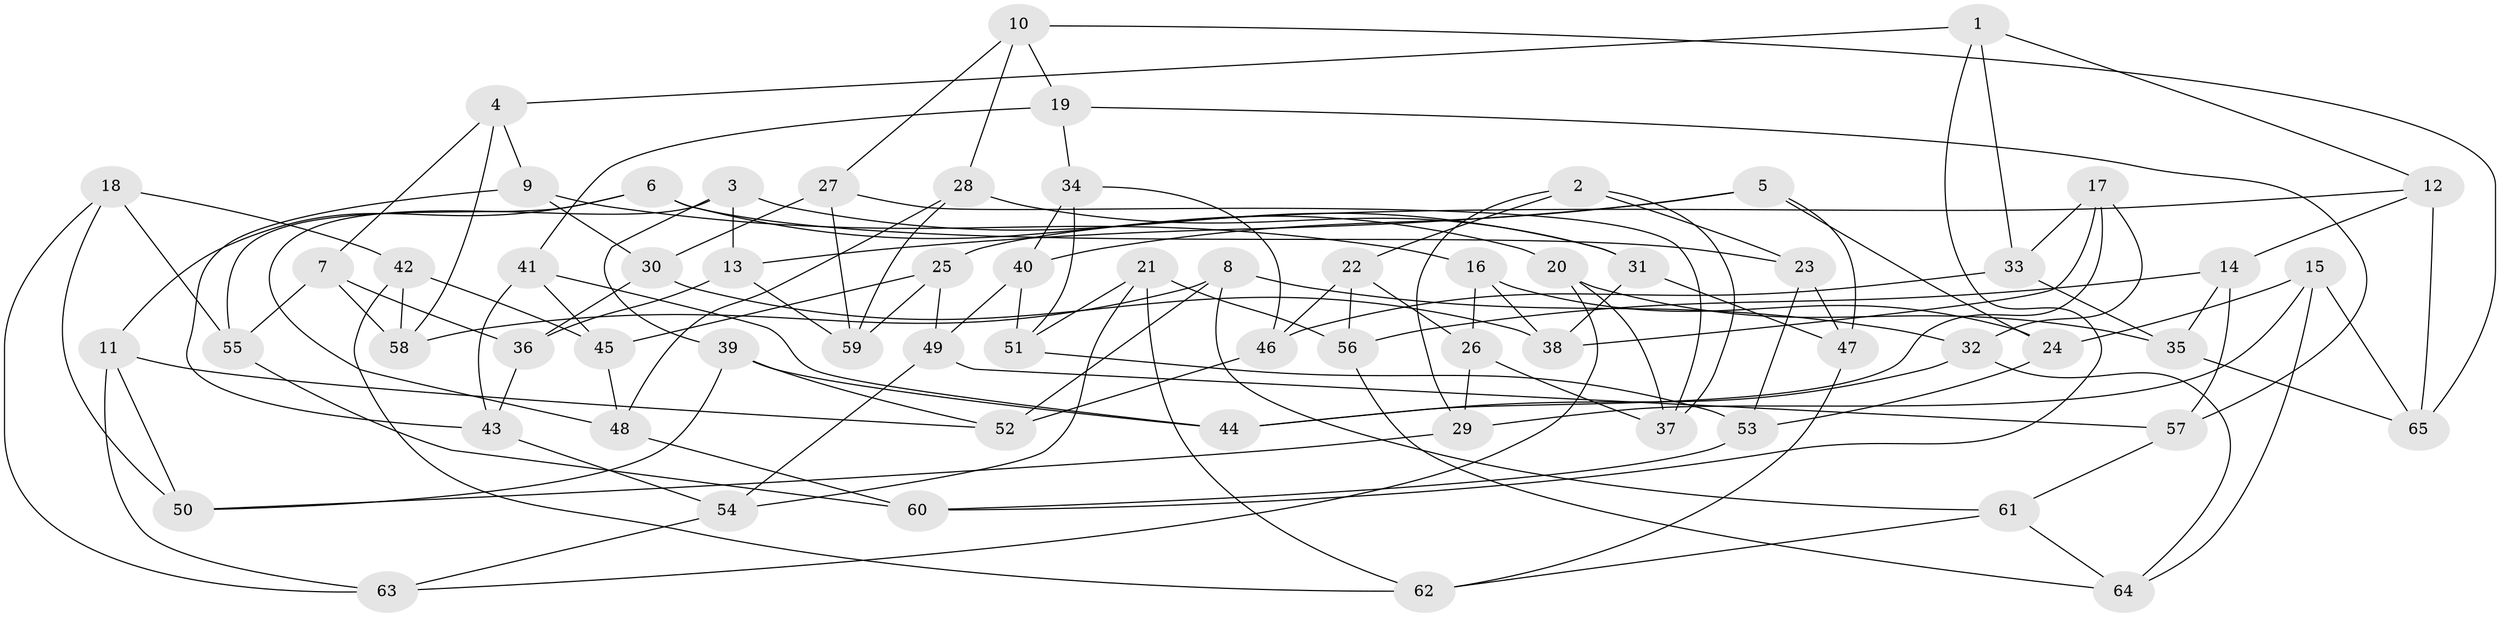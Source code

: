 // Generated by graph-tools (version 1.1) at 2025/50/03/09/25 03:50:50]
// undirected, 65 vertices, 130 edges
graph export_dot {
graph [start="1"]
  node [color=gray90,style=filled];
  1;
  2;
  3;
  4;
  5;
  6;
  7;
  8;
  9;
  10;
  11;
  12;
  13;
  14;
  15;
  16;
  17;
  18;
  19;
  20;
  21;
  22;
  23;
  24;
  25;
  26;
  27;
  28;
  29;
  30;
  31;
  32;
  33;
  34;
  35;
  36;
  37;
  38;
  39;
  40;
  41;
  42;
  43;
  44;
  45;
  46;
  47;
  48;
  49;
  50;
  51;
  52;
  53;
  54;
  55;
  56;
  57;
  58;
  59;
  60;
  61;
  62;
  63;
  64;
  65;
  1 -- 12;
  1 -- 33;
  1 -- 4;
  1 -- 60;
  2 -- 37;
  2 -- 22;
  2 -- 29;
  2 -- 23;
  3 -- 13;
  3 -- 39;
  3 -- 48;
  3 -- 31;
  4 -- 9;
  4 -- 58;
  4 -- 7;
  5 -- 24;
  5 -- 13;
  5 -- 40;
  5 -- 47;
  6 -- 23;
  6 -- 11;
  6 -- 55;
  6 -- 20;
  7 -- 58;
  7 -- 55;
  7 -- 36;
  8 -- 58;
  8 -- 52;
  8 -- 32;
  8 -- 61;
  9 -- 30;
  9 -- 16;
  9 -- 43;
  10 -- 27;
  10 -- 28;
  10 -- 65;
  10 -- 19;
  11 -- 50;
  11 -- 52;
  11 -- 63;
  12 -- 65;
  12 -- 14;
  12 -- 25;
  13 -- 59;
  13 -- 36;
  14 -- 57;
  14 -- 35;
  14 -- 56;
  15 -- 29;
  15 -- 64;
  15 -- 24;
  15 -- 65;
  16 -- 24;
  16 -- 38;
  16 -- 26;
  17 -- 33;
  17 -- 32;
  17 -- 44;
  17 -- 38;
  18 -- 63;
  18 -- 42;
  18 -- 50;
  18 -- 55;
  19 -- 57;
  19 -- 34;
  19 -- 41;
  20 -- 35;
  20 -- 37;
  20 -- 63;
  21 -- 54;
  21 -- 51;
  21 -- 56;
  21 -- 62;
  22 -- 26;
  22 -- 56;
  22 -- 46;
  23 -- 47;
  23 -- 53;
  24 -- 53;
  25 -- 49;
  25 -- 59;
  25 -- 45;
  26 -- 29;
  26 -- 37;
  27 -- 59;
  27 -- 37;
  27 -- 30;
  28 -- 31;
  28 -- 48;
  28 -- 59;
  29 -- 50;
  30 -- 38;
  30 -- 36;
  31 -- 47;
  31 -- 38;
  32 -- 44;
  32 -- 64;
  33 -- 46;
  33 -- 35;
  34 -- 51;
  34 -- 40;
  34 -- 46;
  35 -- 65;
  36 -- 43;
  39 -- 44;
  39 -- 52;
  39 -- 50;
  40 -- 49;
  40 -- 51;
  41 -- 45;
  41 -- 44;
  41 -- 43;
  42 -- 45;
  42 -- 62;
  42 -- 58;
  43 -- 54;
  45 -- 48;
  46 -- 52;
  47 -- 62;
  48 -- 60;
  49 -- 57;
  49 -- 54;
  51 -- 53;
  53 -- 60;
  54 -- 63;
  55 -- 60;
  56 -- 64;
  57 -- 61;
  61 -- 62;
  61 -- 64;
}
